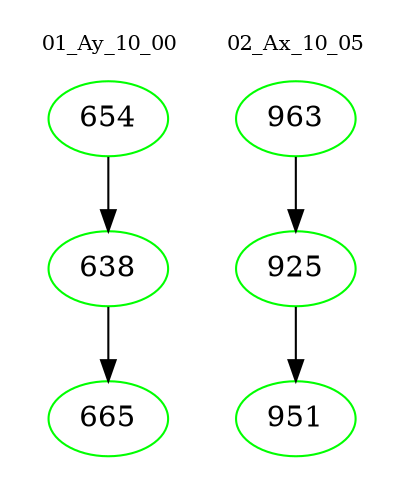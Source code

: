 digraph{
subgraph cluster_0 {
color = white
label = "01_Ay_10_00";
fontsize=10;
T0_654 [label="654", color="green"]
T0_654 -> T0_638 [color="black"]
T0_638 [label="638", color="green"]
T0_638 -> T0_665 [color="black"]
T0_665 [label="665", color="green"]
}
subgraph cluster_1 {
color = white
label = "02_Ax_10_05";
fontsize=10;
T1_963 [label="963", color="green"]
T1_963 -> T1_925 [color="black"]
T1_925 [label="925", color="green"]
T1_925 -> T1_951 [color="black"]
T1_951 [label="951", color="green"]
}
}
